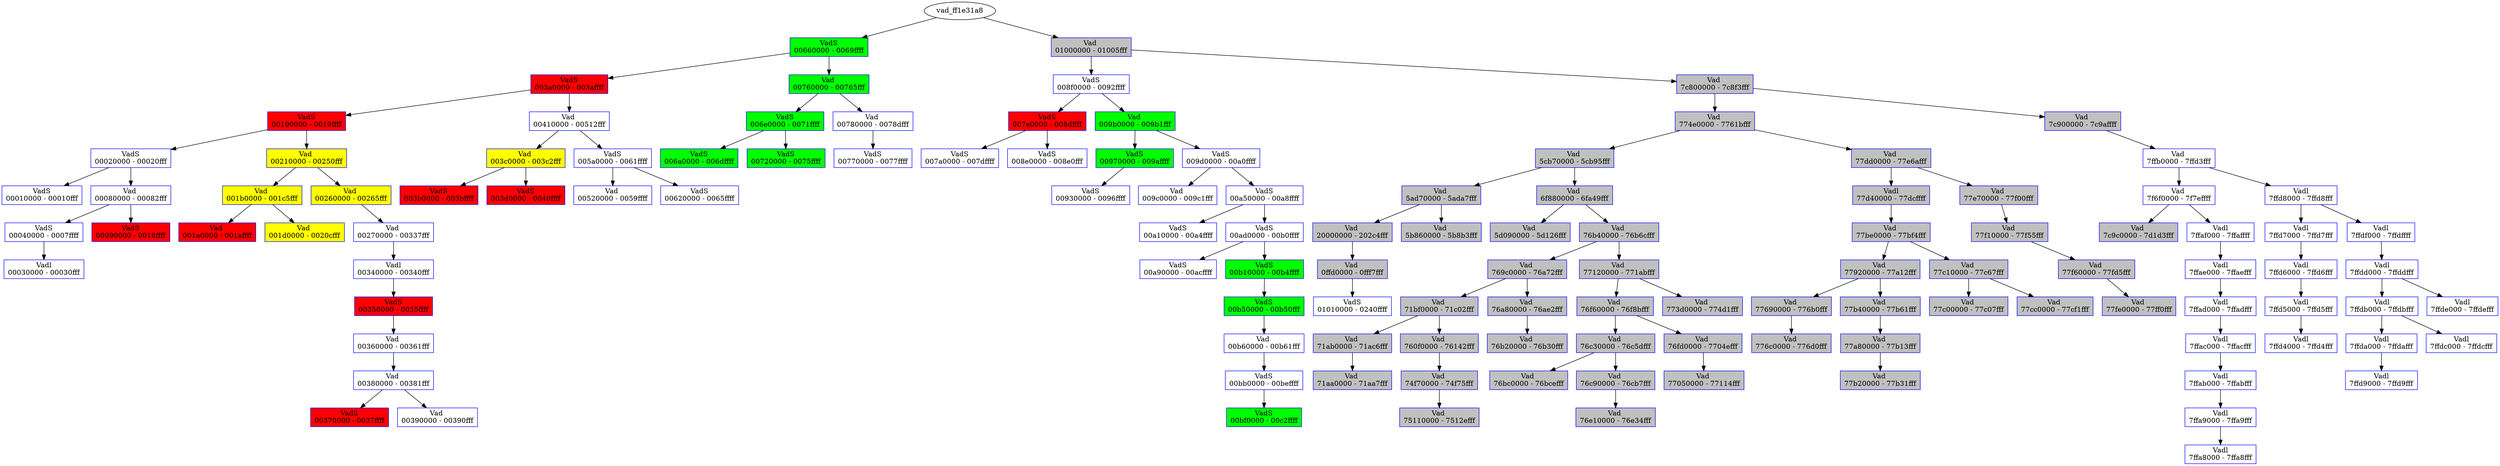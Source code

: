 /* Pid:    856 */
digraph processtree {
graph [rankdir = "TB"];
vad_ff1e31a8 -> vad_ff384228
vad_ff384228 [label = "{ VadS\n00660000 - 0069ffff }"shape = "record" color = "blue" style = "filled" fillcolor = "green"];
vad_ff384228 -> vad_ff3ab180
vad_ff3ab180 [label = "{ VadS\n003a0000 - 003affff }"shape = "record" color = "blue" style = "filled" fillcolor = "red"];
vad_ff3ab180 -> vad_ff38d200
vad_ff38d200 [label = "{ VadS\n00190000 - 0019ffff }"shape = "record" color = "blue" style = "filled" fillcolor = "red"];
vad_ff38d200 -> vad_ff394138
vad_ff394138 [label = "{ VadS\n00020000 - 00020fff }"shape = "record" color = "blue" style = "filled" fillcolor = "white"];
vad_ff394138 -> vad_ff390278
vad_ff390278 [label = "{ VadS\n00010000 - 00010fff }"shape = "record" color = "blue" style = "filled" fillcolor = "white"];
vad_ff394138 -> vad_ff1e9d60
vad_ff1e9d60 [label = "{ Vad \n00080000 - 00082fff }"shape = "record" color = "blue" style = "filled" fillcolor = "white"];
vad_ff1e9d60 -> vad_ff3bde38
vad_ff3bde38 [label = "{ VadS\n00040000 - 0007ffff }"shape = "record" color = "blue" style = "filled" fillcolor = "white"];
vad_ff3bde38 -> vad_ff268670
vad_ff268670 [label = "{ Vadl\n00030000 - 00030fff }"shape = "record" color = "blue" style = "filled" fillcolor = "white"];
vad_ff1e9d60 -> vad_ff386208
vad_ff386208 [label = "{ VadS\n00090000 - 0018ffff }"shape = "record" color = "blue" style = "filled" fillcolor = "red"];
vad_ff38d200 -> vad_ff249f58
vad_ff249f58 [label = "{ Vad \n00210000 - 00250fff }"shape = "record" color = "blue" style = "filled" fillcolor = "yellow"];
vad_ff249f58 -> vad_ff1edd30
vad_ff1edd30 [label = "{ Vad \n001b0000 - 001c5fff }"shape = "record" color = "blue" style = "filled" fillcolor = "yellow"];
vad_ff1edd30 -> vad_80f32198
vad_80f32198 [label = "{ Vad \n001a0000 - 001affff }"shape = "record" color = "blue" style = "filled" fillcolor = "red"];
vad_ff1edd30 -> vad_ff1edd00
vad_ff1edd00 [label = "{ Vad \n001d0000 - 0020cfff }"shape = "record" color = "blue" style = "filled" fillcolor = "yellow"];
vad_ff249f58 -> vad_ff249f28
vad_ff249f28 [label = "{ Vad \n00260000 - 00265fff }"shape = "record" color = "blue" style = "filled" fillcolor = "yellow"];
vad_ff249f28 -> vad_ff267ee8
vad_ff267ee8 [label = "{ Vad \n00270000 - 00337fff }"shape = "record" color = "blue" style = "filled" fillcolor = "white"];
vad_ff267ee8 -> vad_ff256a08
vad_ff256a08 [label = "{ Vadl\n00340000 - 00340fff }"shape = "record" color = "blue" style = "filled" fillcolor = "white"];
vad_ff256a08 -> vad_ff37b138
vad_ff37b138 [label = "{ VadS\n00350000 - 0035ffff }"shape = "record" color = "blue" style = "filled" fillcolor = "red"];
vad_ff37b138 -> vad_ff26bf80
vad_ff26bf80 [label = "{ Vad \n00360000 - 00361fff }"shape = "record" color = "blue" style = "filled" fillcolor = "white"];
vad_ff26bf80 -> vad_ff26bc78
vad_ff26bc78 [label = "{ Vad \n00380000 - 00381fff }"shape = "record" color = "blue" style = "filled" fillcolor = "white"];
vad_ff26bc78 -> vad_ff3941d8
vad_ff3941d8 [label = "{ VadS\n00370000 - 0037ffff }"shape = "record" color = "blue" style = "filled" fillcolor = "red"];
vad_ff26bc78 -> vad_ff290dc0
vad_ff290dc0 [label = "{ Vad \n00390000 - 00390fff }"shape = "record" color = "blue" style = "filled" fillcolor = "white"];
vad_ff3ab180 -> vad_ff267eb8
vad_ff267eb8 [label = "{ Vad \n00410000 - 00512fff }"shape = "record" color = "blue" style = "filled" fillcolor = "white"];
vad_ff267eb8 -> vad_ff267f18
vad_ff267f18 [label = "{ Vad \n003c0000 - 003c2fff }"shape = "record" color = "blue" style = "filled" fillcolor = "yellow"];
vad_ff267f18 -> vad_ff3951f8
vad_ff3951f8 [label = "{ VadS\n003b0000 - 003bffff }"shape = "record" color = "blue" style = "filled" fillcolor = "red"];
vad_ff267f18 -> vad_ff3b11e0
vad_ff3b11e0 [label = "{ VadS\n003d0000 - 0040ffff }"shape = "record" color = "blue" style = "filled" fillcolor = "red"];
vad_ff267eb8 -> vad_ff393138
vad_ff393138 [label = "{ VadS\n005a0000 - 0061ffff }"shape = "record" color = "blue" style = "filled" fillcolor = "white"];
vad_ff393138 -> vad_ff2686b0
vad_ff2686b0 [label = "{ Vad \n00520000 - 0059ffff }"shape = "record" color = "blue" style = "filled" fillcolor = "white"];
vad_ff393138 -> vad_81004d40
vad_81004d40 [label = "{ VadS\n00620000 - 0065ffff }"shape = "record" color = "blue" style = "filled" fillcolor = "white"];
vad_ff384228 -> vad_ff13c7d0
vad_ff13c7d0 [label = "{ Vad \n00760000 - 00765fff }"shape = "record" color = "blue" style = "filled" fillcolor = "green"];
vad_ff13c7d0 -> vad_ff3791e0
vad_ff3791e0 [label = "{ VadS\n006e0000 - 0071ffff }"shape = "record" color = "blue" style = "filled" fillcolor = "green"];
vad_ff3791e0 -> vad_ff3841d8
vad_ff3841d8 [label = "{ VadS\n006a0000 - 006dffff }"shape = "record" color = "blue" style = "filled" fillcolor = "green"];
vad_ff3791e0 -> vad_ff392228
vad_ff392228 [label = "{ VadS\n00720000 - 0075ffff }"shape = "record" color = "blue" style = "filled" fillcolor = "green"];
vad_ff13c7d0 -> vad_ff13c760
vad_ff13c760 [label = "{ Vad \n00780000 - 0078dfff }"shape = "record" color = "blue" style = "filled" fillcolor = "white"];
vad_ff13c760 -> vad_ff2094a8
vad_ff2094a8 [label = "{ VadS\n00770000 - 0077ffff }"shape = "record" color = "blue" style = "filled" fillcolor = "white"];
vad_ff1e31a8 -> vad_80ff8890
vad_80ff8890 [label = "{ Vad \n01000000 - 01005fff }"shape = "record" color = "blue" style = "filled" fillcolor = "gray"];
vad_80ff8890 -> vad_80f49038
vad_80f49038 [label = "{ VadS\n008f0000 - 0092ffff }"shape = "record" color = "blue" style = "filled" fillcolor = "white"];
vad_80f49038 -> vad_80fb0fa8
vad_80fb0fa8 [label = "{ VadS\n007e0000 - 008dffff }"shape = "record" color = "blue" style = "filled" fillcolor = "red"];
vad_80fb0fa8 -> vad_ff389108
vad_ff389108 [label = "{ VadS\n007a0000 - 007dffff }"shape = "record" color = "blue" style = "filled" fillcolor = "white"];
vad_80fb0fa8 -> vad_80f55050
vad_80f55050 [label = "{ VadS\n008e0000 - 008e0fff }"shape = "record" color = "blue" style = "filled" fillcolor = "white"];
vad_80f49038 -> vad_ff3960d8
vad_ff3960d8 [label = "{ Vad \n009b0000 - 009b1fff }"shape = "record" color = "blue" style = "filled" fillcolor = "green"];
vad_ff3960d8 -> vad_80ff3568
vad_80ff3568 [label = "{ VadS\n00970000 - 009affff }"shape = "record" color = "blue" style = "filled" fillcolor = "green"];
vad_80ff3568 -> vad_ff2a03c8
vad_ff2a03c8 [label = "{ VadS\n00930000 - 0096ffff }"shape = "record" color = "blue" style = "filled" fillcolor = "white"];
vad_ff3960d8 -> vad_ff14ad38
vad_ff14ad38 [label = "{ VadS\n009d0000 - 00a0ffff }"shape = "record" color = "blue" style = "filled" fillcolor = "white"];
vad_ff14ad38 -> vad_80f762c8
vad_80f762c8 [label = "{ Vad \n009c0000 - 009c1fff }"shape = "record" color = "blue" style = "filled" fillcolor = "white"];
vad_ff14ad38 -> vad_80fbe480
vad_80fbe480 [label = "{ VadS\n00a50000 - 00a8ffff }"shape = "record" color = "blue" style = "filled" fillcolor = "white"];
vad_80fbe480 -> vad_ff229088
vad_ff229088 [label = "{ VadS\n00a10000 - 00a4ffff }"shape = "record" color = "blue" style = "filled" fillcolor = "white"];
vad_80fbe480 -> vad_80ef9a40
vad_80ef9a40 [label = "{ VadS\n00ad0000 - 00b0ffff }"shape = "record" color = "blue" style = "filled" fillcolor = "white"];
vad_80ef9a40 -> vad_ff1427d0
vad_ff1427d0 [label = "{ VadS\n00a90000 - 00acffff }"shape = "record" color = "blue" style = "filled" fillcolor = "white"];
vad_80ef9a40 -> vad_ff2740b8
vad_ff2740b8 [label = "{ VadS\n00b10000 - 00b4ffff }"shape = "record" color = "blue" style = "filled" fillcolor = "green"];
vad_ff2740b8 -> vad_ff2741a8
vad_ff2741a8 [label = "{ VadS\n00b50000 - 00b50fff }"shape = "record" color = "blue" style = "filled" fillcolor = "green"];
vad_ff2741a8 -> vad_80f750d8
vad_80f750d8 [label = "{ Vad \n00b60000 - 00b61fff }"shape = "record" color = "blue" style = "filled" fillcolor = "white"];
vad_80f750d8 -> vad_ff27e0a8
vad_ff27e0a8 [label = "{ VadS\n00bb0000 - 00beffff }"shape = "record" color = "blue" style = "filled" fillcolor = "white"];
vad_ff27e0a8 -> vad_80f0a1b0
vad_80f0a1b0 [label = "{ VadS\n00bf0000 - 00c2ffff }"shape = "record" color = "blue" style = "filled" fillcolor = "green"];
vad_80ff8890 -> vad_ff37e1c8
vad_ff37e1c8 [label = "{ Vad \n7c800000 - 7c8f3fff }"shape = "record" color = "blue" style = "filled" fillcolor = "gray"];
vad_ff37e1c8 -> vad_ff2565f0
vad_ff2565f0 [label = "{ Vad \n774e0000 - 7761bfff }"shape = "record" color = "blue" style = "filled" fillcolor = "gray"];
vad_ff2565f0 -> vad_ff249e98
vad_ff249e98 [label = "{ Vad \n5cb70000 - 5cb95fff }"shape = "record" color = "blue" style = "filled" fillcolor = "gray"];
vad_ff249e98 -> vad_ff267f48
vad_ff267f48 [label = "{ Vad \n5ad70000 - 5ada7fff }"shape = "record" color = "blue" style = "filled" fillcolor = "gray"];
vad_ff267f48 -> vad_ff25dd28
vad_ff25dd28 [label = "{ Vad \n20000000 - 202c4fff }"shape = "record" color = "blue" style = "filled" fillcolor = "gray"];
vad_ff25dd28 -> vad_ff12ab98
vad_ff12ab98 [label = "{ Vad \n0ffd0000 - 0fff7fff }"shape = "record" color = "blue" style = "filled" fillcolor = "gray"];
vad_ff12ab98 -> vad_ff2277c0
vad_ff2277c0 [label = "{ VadS\n01010000 - 0240ffff }"shape = "record" color = "blue" style = "filled" fillcolor = "white"];
vad_ff267f48 -> vad_ff2740d8
vad_ff2740d8 [label = "{ Vad \n5b860000 - 5b8b3fff }"shape = "record" color = "blue" style = "filled" fillcolor = "gray"];
vad_ff249e98 -> vad_ff256950
vad_ff256950 [label = "{ Vad \n6f880000 - 6fa49fff }"shape = "record" color = "blue" style = "filled" fillcolor = "gray"];
vad_ff256950 -> vad_ff26bf50
vad_ff26bf50 [label = "{ Vad \n5d090000 - 5d126fff }"shape = "record" color = "blue" style = "filled" fillcolor = "gray"];
vad_ff256950 -> vad_ff2568c0
vad_ff2568c0 [label = "{ Vad \n76b40000 - 76b6cfff }"shape = "record" color = "blue" style = "filled" fillcolor = "gray"];
vad_ff2568c0 -> vad_ff1e9cf0
vad_ff1e9cf0 [label = "{ Vad \n769c0000 - 76a72fff }"shape = "record" color = "blue" style = "filled" fillcolor = "gray"];
vad_ff1e9cf0 -> vad_ff25bfd8
vad_ff25bfd8 [label = "{ Vad \n71bf0000 - 71c02fff }"shape = "record" color = "blue" style = "filled" fillcolor = "gray"];
vad_ff25bfd8 -> vad_ff25c3a0
vad_ff25c3a0 [label = "{ Vad \n71ab0000 - 71ac6fff }"shape = "record" color = "blue" style = "filled" fillcolor = "gray"];
vad_ff25c3a0 -> vad_ff219d60
vad_ff219d60 [label = "{ Vad \n71aa0000 - 71aa7fff }"shape = "record" color = "blue" style = "filled" fillcolor = "gray"];
vad_ff25bfd8 -> vad_ff22a248
vad_ff22a248 [label = "{ Vad \n760f0000 - 76142fff }"shape = "record" color = "blue" style = "filled" fillcolor = "gray"];
vad_ff22a248 -> vad_ff12f360
vad_ff12f360 [label = "{ Vad \n74f70000 - 74f75fff }"shape = "record" color = "blue" style = "filled" fillcolor = "gray"];
vad_ff12f360 -> vad_ff374d48
vad_ff374d48 [label = "{ Vad \n75110000 - 7512efff }"shape = "record" color = "blue" style = "filled" fillcolor = "gray"];
vad_ff1e9cf0 -> vad_ff25c450
vad_ff25c450 [label = "{ Vad \n76a80000 - 76ae2fff }"shape = "record" color = "blue" style = "filled" fillcolor = "gray"];
vad_ff25c450 -> vad_80f72700
vad_80f72700 [label = "{ Vad \n76b20000 - 76b30fff }"shape = "record" color = "blue" style = "filled" fillcolor = "gray"];
vad_ff2568c0 -> vad_ff256590
vad_ff256590 [label = "{ Vad \n77120000 - 771abfff }"shape = "record" color = "blue" style = "filled" fillcolor = "gray"];
vad_ff256590 -> vad_ff25c7d8
vad_ff25c7d8 [label = "{ Vad \n76f60000 - 76f8bfff }"shape = "record" color = "blue" style = "filled" fillcolor = "gray"];
vad_ff25c7d8 -> vad_ff2aad20
vad_ff2aad20 [label = "{ Vad \n76c30000 - 76c5dfff }"shape = "record" color = "blue" style = "filled" fillcolor = "gray"];
vad_ff2aad20 -> vad_80f78f08
vad_80f78f08 [label = "{ Vad \n76bc0000 - 76bcefff }"shape = "record" color = "blue" style = "filled" fillcolor = "gray"];
vad_ff2aad20 -> vad_80fa2a08
vad_80fa2a08 [label = "{ Vad \n76c90000 - 76cb7fff }"shape = "record" color = "blue" style = "filled" fillcolor = "gray"];
vad_80fa2a08 -> vad_80ef9a60
vad_80ef9a60 [label = "{ Vad \n76e10000 - 76e34fff }"shape = "record" color = "blue" style = "filled" fillcolor = "gray"];
vad_ff25c7d8 -> vad_ff1e3b20
vad_ff1e3b20 [label = "{ Vad \n76fd0000 - 7704efff }"shape = "record" color = "blue" style = "filled" fillcolor = "gray"];
vad_ff1e3b20 -> vad_ff23fcb0
vad_ff23fcb0 [label = "{ Vad \n77050000 - 77114fff }"shape = "record" color = "blue" style = "filled" fillcolor = "gray"];
vad_ff256590 -> vad_ff2686f0
vad_ff2686f0 [label = "{ Vad \n773d0000 - 774d1fff }"shape = "record" color = "blue" style = "filled" fillcolor = "gray"];
vad_ff2565f0 -> vad_ff249ef8
vad_ff249ef8 [label = "{ Vad \n77dd0000 - 77e6afff }"shape = "record" color = "blue" style = "filled" fillcolor = "gray"];
vad_ff249ef8 -> vad_ff268630
vad_ff268630 [label = "{ Vadl\n77d40000 - 77dcffff }"shape = "record" color = "blue" style = "filled" fillcolor = "gray"];
vad_ff268630 -> vad_ff256560
vad_ff256560 [label = "{ Vad \n77be0000 - 77bf4fff }"shape = "record" color = "blue" style = "filled" fillcolor = "gray"];
vad_ff256560 -> vad_ff14e448
vad_ff14e448 [label = "{ Vad \n77920000 - 77a12fff }"shape = "record" color = "blue" style = "filled" fillcolor = "gray"];
vad_ff14e448 -> vad_ff25c808
vad_ff25c808 [label = "{ Vad \n77690000 - 776b0fff }"shape = "record" color = "blue" style = "filled" fillcolor = "gray"];
vad_ff25c808 -> vad_ff21d7e0
vad_ff21d7e0 [label = "{ Vad \n776c0000 - 776d0fff }"shape = "record" color = "blue" style = "filled" fillcolor = "gray"];
vad_ff14e448 -> vad_ff13c730
vad_ff13c730 [label = "{ Vad \n77b40000 - 77b61fff }"shape = "record" color = "blue" style = "filled" fillcolor = "gray"];
vad_ff13c730 -> vad_810d1178
vad_810d1178 [label = "{ Vad \n77a80000 - 77b13fff }"shape = "record" color = "blue" style = "filled" fillcolor = "gray"];
vad_810d1178 -> vad_ff1eb8f8
vad_ff1eb8f8 [label = "{ Vad \n77b20000 - 77b31fff }"shape = "record" color = "blue" style = "filled" fillcolor = "gray"];
vad_ff256560 -> vad_ff2565c0
vad_ff2565c0 [label = "{ Vad \n77c10000 - 77c67fff }"shape = "record" color = "blue" style = "filled" fillcolor = "gray"];
vad_ff2565c0 -> vad_ff267fd8
vad_ff267fd8 [label = "{ Vad \n77c00000 - 77c07fff }"shape = "record" color = "blue" style = "filled" fillcolor = "gray"];
vad_ff2565c0 -> vad_ff29f950
vad_ff29f950 [label = "{ Vad \n77cc0000 - 77cf1fff }"shape = "record" color = "blue" style = "filled" fillcolor = "gray"];
vad_ff249ef8 -> vad_ff249ec8
vad_ff249ec8 [label = "{ Vad \n77e70000 - 77f00fff }"shape = "record" color = "blue" style = "filled" fillcolor = "gray"];
vad_ff249ec8 -> vad_ff2568f0
vad_ff2568f0 [label = "{ Vad \n77f10000 - 77f55fff }"shape = "record" color = "blue" style = "filled" fillcolor = "gray"];
vad_ff2568f0 -> vad_ff267f78
vad_ff267f78 [label = "{ Vad \n77f60000 - 77fd5fff }"shape = "record" color = "blue" style = "filled" fillcolor = "gray"];
vad_ff267f78 -> vad_ff219d30
vad_ff219d30 [label = "{ Vad \n77fe0000 - 77ff0fff }"shape = "record" color = "blue" style = "filled" fillcolor = "gray"];
vad_ff37e1c8 -> vad_80ff8860
vad_80ff8860 [label = "{ Vad \n7c900000 - 7c9affff }"shape = "record" color = "blue" style = "filled" fillcolor = "gray"];
vad_80ff8860 -> vad_80ff8830
vad_80ff8830 [label = "{ Vad \n7ffb0000 - 7ffd3fff }"shape = "record" color = "blue" style = "filled" fillcolor = "white"];
vad_80ff8830 -> vad_ff249550
vad_ff249550 [label = "{ Vad \n7f6f0000 - 7f7effff }"shape = "record" color = "blue" style = "filled" fillcolor = "white"];
vad_ff249550 -> vad_ff267fa8
vad_ff267fa8 [label = "{ Vad \n7c9c0000 - 7d1d3fff }"shape = "record" color = "blue" style = "filled" fillcolor = "gray"];
vad_ff249550 -> vad_80fcb008
vad_80fcb008 [label = "{ Vadl\n7ffaf000 - 7ffaffff }"shape = "record" color = "blue" style = "filled" fillcolor = "white"];
vad_80fcb008 -> vad_ff27d2b8
vad_ff27d2b8 [label = "{ Vadl\n7ffae000 - 7ffaefff }"shape = "record" color = "blue" style = "filled" fillcolor = "white"];
vad_ff27d2b8 -> vad_ff2720c8
vad_ff2720c8 [label = "{ Vadl\n7ffad000 - 7ffadfff }"shape = "record" color = "blue" style = "filled" fillcolor = "white"];
vad_ff2720c8 -> vad_ff280320
vad_ff280320 [label = "{ Vadl\n7ffac000 - 7ffacfff }"shape = "record" color = "blue" style = "filled" fillcolor = "white"];
vad_ff280320 -> vad_ff2710c8
vad_ff2710c8 [label = "{ Vadl\n7ffab000 - 7ffabfff }"shape = "record" color = "blue" style = "filled" fillcolor = "white"];
vad_ff2710c8 -> vad_80f2b008
vad_80f2b008 [label = "{ Vadl\n7ffa9000 - 7ffa9fff }"shape = "record" color = "blue" style = "filled" fillcolor = "white"];
vad_80f2b008 -> vad_ff209cb0
vad_ff209cb0 [label = "{ Vadl\n7ffa8000 - 7ffa8fff }"shape = "record" color = "blue" style = "filled" fillcolor = "white"];
vad_80ff8830 -> vad_ff249fc8
vad_ff249fc8 [label = "{ Vadl\n7ffd8000 - 7ffd8fff }"shape = "record" color = "blue" style = "filled" fillcolor = "white"];
vad_ff249fc8 -> vad_ff14f558
vad_ff14f558 [label = "{ Vadl\n7ffd7000 - 7ffd7fff }"shape = "record" color = "blue" style = "filled" fillcolor = "white"];
vad_ff14f558 -> vad_ff378280
vad_ff378280 [label = "{ Vadl\n7ffd6000 - 7ffd6fff }"shape = "record" color = "blue" style = "filled" fillcolor = "white"];
vad_ff378280 -> vad_80f07048
vad_80f07048 [label = "{ Vadl\n7ffd5000 - 7ffd5fff }"shape = "record" color = "blue" style = "filled" fillcolor = "white"];
vad_80f07048 -> vad_ff27e0c8
vad_ff27e0c8 [label = "{ Vadl\n7ffd4000 - 7ffd4fff }"shape = "record" color = "blue" style = "filled" fillcolor = "white"];
vad_ff249fc8 -> vad_ff249f88
vad_ff249f88 [label = "{ Vadl\n7ffdf000 - 7ffdffff }"shape = "record" color = "blue" style = "filled" fillcolor = "white"];
vad_ff249f88 -> vad_ff269ef8
vad_ff269ef8 [label = "{ Vadl\n7ffdd000 - 7ffddfff }"shape = "record" color = "blue" style = "filled" fillcolor = "white"];
vad_ff269ef8 -> vad_ff256d18
vad_ff256d18 [label = "{ Vadl\n7ffdb000 - 7ffdbfff }"shape = "record" color = "blue" style = "filled" fillcolor = "white"];
vad_ff256d18 -> vad_ff1b9b40
vad_ff1b9b40 [label = "{ Vadl\n7ffda000 - 7ffdafff }"shape = "record" color = "blue" style = "filled" fillcolor = "white"];
vad_ff1b9b40 -> vad_ff2762a0
vad_ff2762a0 [label = "{ Vadl\n7ffd9000 - 7ffd9fff }"shape = "record" color = "blue" style = "filled" fillcolor = "white"];
vad_ff256d18 -> vad_81027d68
vad_81027d68 [label = "{ Vadl\n7ffdc000 - 7ffdcfff }"shape = "record" color = "blue" style = "filled" fillcolor = "white"];
vad_ff269ef8 -> vad_ff2a3b08
vad_ff2a3b08 [label = "{ Vadl\n7ffde000 - 7ffdefff }"shape = "record" color = "blue" style = "filled" fillcolor = "white"];
}
